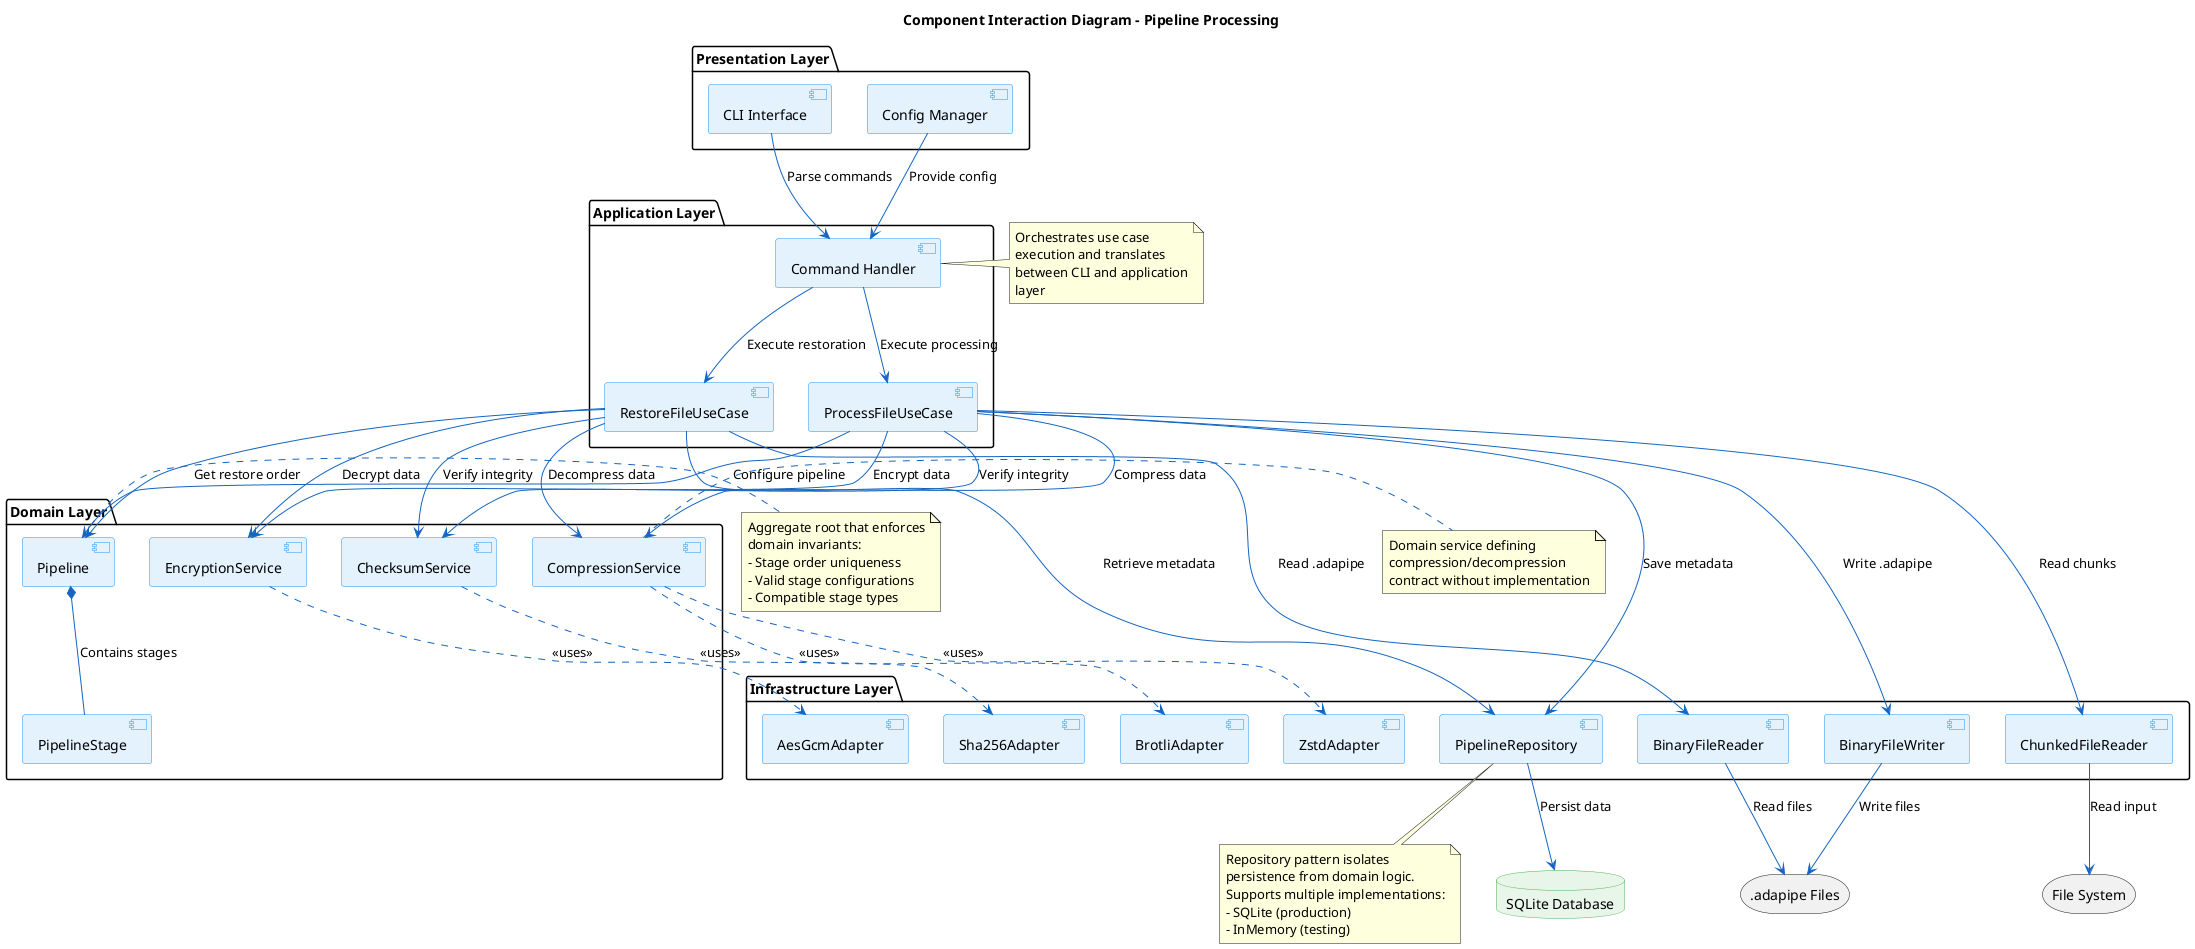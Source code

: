 @startuml component-interaction
!define LIGHTBLUE #E3F2FD
!define BLUE #2196F3
!define DARKBLUE #1565C0
!define LIGHTGREEN #E8F5E9
!define GREEN #4CAF50

skinparam component {
    BackgroundColor LIGHTBLUE
    BorderColor BLUE
    ArrowColor DARKBLUE
}

skinparam database {
    BackgroundColor LIGHTGREEN
    BorderColor GREEN
}

title Component Interaction Diagram - Pipeline Processing

package "Presentation Layer" {
    component [CLI Interface] as CLI
    component [Config Manager] as Config
}

package "Application Layer" {
    component [ProcessFileUseCase] as ProcessUC
    component [RestoreFileUseCase] as RestoreUC
    component [Command Handler] as CmdHandler
}

package "Domain Layer" {
    component [Pipeline] as Pipeline
    component [PipelineStage] as Stage
    component [CompressionService] as CompSvc
    component [EncryptionService] as EncSvc
    component [ChecksumService] as CheckSvc
}

package "Infrastructure Layer" {
    component [BrotliAdapter] as Brotli
    component [ZstdAdapter] as Zstd
    component [AesGcmAdapter] as AES
    component [Sha256Adapter] as SHA
    component [PipelineRepository] as Repo
    component [BinaryFileWriter] as Writer
    component [BinaryFileReader] as Reader
    component [ChunkedFileReader] as ChunkReader
}

database "SQLite Database" as DB
storage "File System" as FS
storage ".adapipe Files" as AdapipeFS

' Layer interactions (top to bottom)
CLI --> CmdHandler : "Parse commands"
Config --> CmdHandler : "Provide config"

CmdHandler --> ProcessUC : "Execute processing"
CmdHandler --> RestoreUC : "Execute restoration"

ProcessUC --> Pipeline : "Configure pipeline"
ProcessUC --> CompSvc : "Compress data"
ProcessUC --> EncSvc : "Encrypt data"
ProcessUC --> CheckSvc : "Verify integrity"

RestoreUC --> Pipeline : "Get restore order"
RestoreUC --> CompSvc : "Decompress data"
RestoreUC --> EncSvc : "Decrypt data"
RestoreUC --> CheckSvc : "Verify integrity"

Pipeline *-- Stage : "Contains stages"

' Domain to Infrastructure (dependency inversion)
CompSvc ..> Brotli : "<<uses>>"
CompSvc ..> Zstd : "<<uses>>"
EncSvc ..> AES : "<<uses>>"
CheckSvc ..> SHA : "<<uses>>"

ProcessUC --> Repo : "Save metadata"
ProcessUC --> Writer : "Write .adapipe"
ProcessUC --> ChunkReader : "Read chunks"

RestoreUC --> Repo : "Retrieve metadata"
RestoreUC --> Reader : "Read .adapipe"

' Infrastructure to external systems
Repo --> DB : "Persist data"
Writer --> AdapipeFS : "Write files"
Reader --> AdapipeFS : "Read files"
ChunkReader --> FS : "Read input"

note right of Pipeline
  Aggregate root that enforces
  domain invariants:
  - Stage order uniqueness
  - Valid stage configurations
  - Compatible stage types
end note

note right of CompSvc
  Domain service defining
  compression/decompression
  contract without implementation
end note

note bottom of Repo
  Repository pattern isolates
  persistence from domain logic.
  Supports multiple implementations:
  - SQLite (production)
  - InMemory (testing)
end note

note left of CmdHandler
  Orchestrates use case
  execution and translates
  between CLI and application
  layer
end note

@enduml

